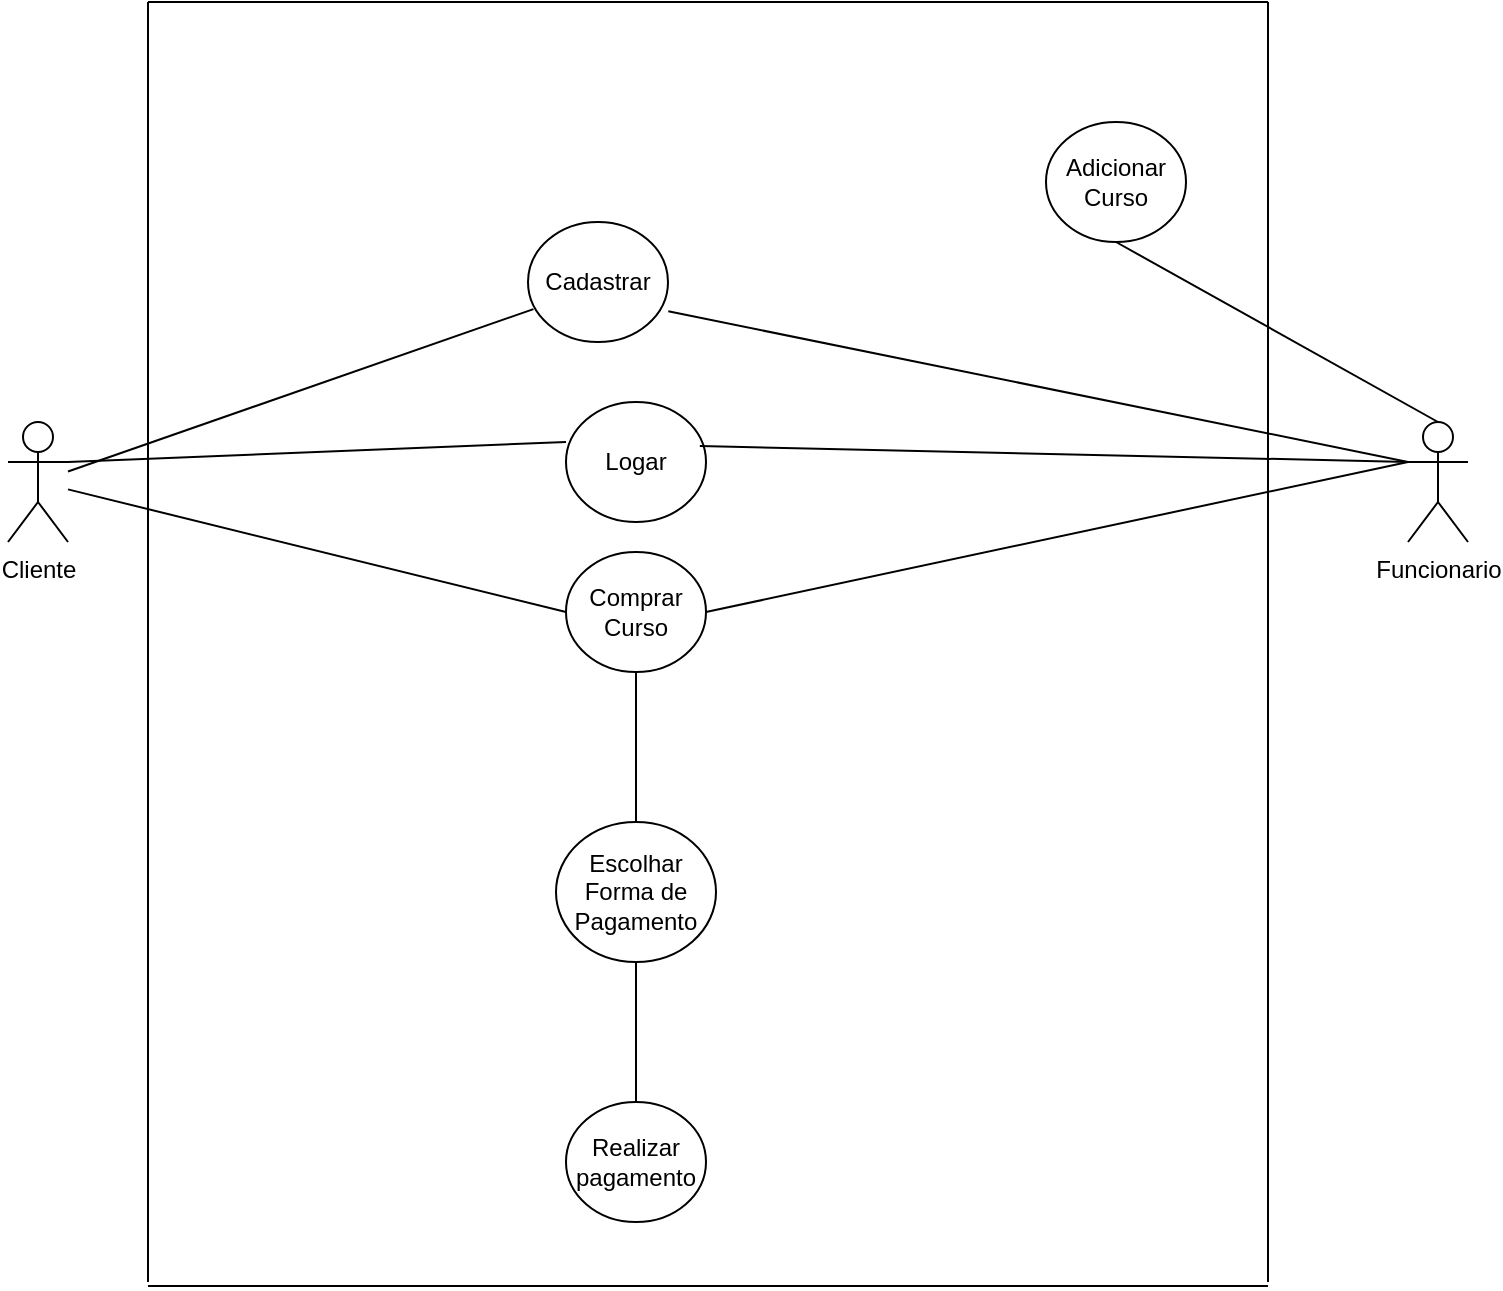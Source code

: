 <mxfile version="27.1.4">
  <diagram name="Página-1" id="UWlb59SWAEjQ4AbqxchD">
    <mxGraphModel grid="1" page="1" gridSize="10" guides="1" tooltips="1" connect="1" arrows="1" fold="1" pageScale="1" pageWidth="827" pageHeight="1169" math="0" shadow="0">
      <root>
        <mxCell id="0" />
        <mxCell id="1" parent="0" />
        <mxCell id="xDRiRXkZIBo7uWi0qKyu-1" value="Cliente" style="shape=umlActor;verticalLabelPosition=bottom;verticalAlign=top;html=1;outlineConnect=0;" vertex="1" parent="1">
          <mxGeometry x="90" y="410" width="30" height="60" as="geometry" />
        </mxCell>
        <mxCell id="xDRiRXkZIBo7uWi0qKyu-2" value="Funcionario" style="shape=umlActor;verticalLabelPosition=bottom;verticalAlign=top;html=1;outlineConnect=0;" vertex="1" parent="1">
          <mxGeometry x="790" y="410" width="30" height="60" as="geometry" />
        </mxCell>
        <mxCell id="xDRiRXkZIBo7uWi0qKyu-6" value="Logar" style="ellipse;whiteSpace=wrap;html=1;" vertex="1" parent="1">
          <mxGeometry x="369" y="400" width="70" height="60" as="geometry" />
        </mxCell>
        <mxCell id="xDRiRXkZIBo7uWi0qKyu-8" value="" style="endArrow=none;html=1;rounded=0;exitX=0;exitY=0.333;exitDx=0;exitDy=0;exitPerimeter=0;entryX=0.956;entryY=0.367;entryDx=0;entryDy=0;entryPerimeter=0;" edge="1" parent="1" source="xDRiRXkZIBo7uWi0qKyu-2" target="xDRiRXkZIBo7uWi0qKyu-6">
          <mxGeometry width="50" height="50" relative="1" as="geometry">
            <mxPoint x="479" y="580" as="sourcePoint" />
            <mxPoint x="559" y="430" as="targetPoint" />
          </mxGeometry>
        </mxCell>
        <mxCell id="xDRiRXkZIBo7uWi0qKyu-9" value="" style="endArrow=none;html=1;rounded=0;exitX=1;exitY=0.333;exitDx=0;exitDy=0;exitPerimeter=0;entryX=0;entryY=0.333;entryDx=0;entryDy=0;entryPerimeter=0;" edge="1" parent="1" source="xDRiRXkZIBo7uWi0qKyu-1" target="xDRiRXkZIBo7uWi0qKyu-6">
          <mxGeometry width="50" height="50" relative="1" as="geometry">
            <mxPoint x="479" y="580" as="sourcePoint" />
            <mxPoint x="259" y="430" as="targetPoint" />
          </mxGeometry>
        </mxCell>
        <mxCell id="xDRiRXkZIBo7uWi0qKyu-15" value="Cadastrar" style="ellipse;whiteSpace=wrap;html=1;" vertex="1" parent="1">
          <mxGeometry x="350" y="310" width="70" height="60" as="geometry" />
        </mxCell>
        <mxCell id="xDRiRXkZIBo7uWi0qKyu-16" value="" style="endArrow=none;html=1;rounded=0;entryX=0.039;entryY=0.726;entryDx=0;entryDy=0;entryPerimeter=0;" edge="1" parent="1" source="xDRiRXkZIBo7uWi0qKyu-1" target="xDRiRXkZIBo7uWi0qKyu-15">
          <mxGeometry width="50" height="50" relative="1" as="geometry">
            <mxPoint x="369" y="380" as="sourcePoint" />
            <mxPoint x="419" y="330" as="targetPoint" />
          </mxGeometry>
        </mxCell>
        <mxCell id="xDRiRXkZIBo7uWi0qKyu-17" value="" style="endArrow=none;html=1;rounded=0;entryX=1.002;entryY=0.744;entryDx=0;entryDy=0;entryPerimeter=0;exitX=0;exitY=0.333;exitDx=0;exitDy=0;exitPerimeter=0;" edge="1" parent="1" source="xDRiRXkZIBo7uWi0qKyu-2" target="xDRiRXkZIBo7uWi0qKyu-15">
          <mxGeometry width="50" height="50" relative="1" as="geometry">
            <mxPoint x="519" y="489" as="sourcePoint" />
            <mxPoint x="712" y="400" as="targetPoint" />
          </mxGeometry>
        </mxCell>
        <mxCell id="xDRiRXkZIBo7uWi0qKyu-20" value="Comprar Curso" style="ellipse;whiteSpace=wrap;html=1;" vertex="1" parent="1">
          <mxGeometry x="369" y="475" width="70" height="60" as="geometry" />
        </mxCell>
        <mxCell id="xDRiRXkZIBo7uWi0qKyu-21" value="" style="endArrow=none;html=1;rounded=0;entryX=0;entryY=0.5;entryDx=0;entryDy=0;" edge="1" parent="1" target="xDRiRXkZIBo7uWi0qKyu-20" source="xDRiRXkZIBo7uWi0qKyu-1">
          <mxGeometry width="50" height="50" relative="1" as="geometry">
            <mxPoint x="179" y="430" as="sourcePoint" />
            <mxPoint x="419" y="540" as="targetPoint" />
          </mxGeometry>
        </mxCell>
        <mxCell id="xDRiRXkZIBo7uWi0qKyu-22" value="" style="endArrow=none;html=1;rounded=0;entryX=1;entryY=0.5;entryDx=0;entryDy=0;exitX=0;exitY=0.333;exitDx=0;exitDy=0;exitPerimeter=0;" edge="1" parent="1" source="xDRiRXkZIBo7uWi0qKyu-2" target="xDRiRXkZIBo7uWi0qKyu-20">
          <mxGeometry width="50" height="50" relative="1" as="geometry">
            <mxPoint x="559" y="610" as="sourcePoint" />
            <mxPoint x="749" y="745" as="targetPoint" />
          </mxGeometry>
        </mxCell>
        <mxCell id="xDRiRXkZIBo7uWi0qKyu-25" value="Adicionar Curso" style="ellipse;whiteSpace=wrap;html=1;" vertex="1" parent="1">
          <mxGeometry x="609" y="260" width="70" height="60" as="geometry" />
        </mxCell>
        <mxCell id="xDRiRXkZIBo7uWi0qKyu-26" value="" style="endArrow=none;html=1;rounded=0;exitX=0.5;exitY=0;exitDx=0;exitDy=0;exitPerimeter=0;entryX=0.5;entryY=1;entryDx=0;entryDy=0;" edge="1" parent="1" source="xDRiRXkZIBo7uWi0qKyu-2" target="xDRiRXkZIBo7uWi0qKyu-25">
          <mxGeometry width="50" height="50" relative="1" as="geometry">
            <mxPoint x="369" y="380" as="sourcePoint" />
            <mxPoint x="419" y="330" as="targetPoint" />
          </mxGeometry>
        </mxCell>
        <mxCell id="xDRiRXkZIBo7uWi0qKyu-29" value="Escolhar Forma de Pagamento" style="ellipse;whiteSpace=wrap;html=1;" vertex="1" parent="1">
          <mxGeometry x="364" y="610" width="80" height="70" as="geometry" />
        </mxCell>
        <mxCell id="xDRiRXkZIBo7uWi0qKyu-30" value="" style="endArrow=none;html=1;rounded=0;entryX=0.5;entryY=0;entryDx=0;entryDy=0;exitX=0.5;exitY=1;exitDx=0;exitDy=0;" edge="1" parent="1" source="xDRiRXkZIBo7uWi0qKyu-20" target="xDRiRXkZIBo7uWi0qKyu-29">
          <mxGeometry width="50" height="50" relative="1" as="geometry">
            <mxPoint x="739" y="570" as="sourcePoint" />
            <mxPoint x="549" y="645" as="targetPoint" />
          </mxGeometry>
        </mxCell>
        <mxCell id="xDRiRXkZIBo7uWi0qKyu-32" value="Realizar pagamento" style="ellipse;whiteSpace=wrap;html=1;" vertex="1" parent="1">
          <mxGeometry x="369" y="750" width="70" height="60" as="geometry" />
        </mxCell>
        <mxCell id="xDRiRXkZIBo7uWi0qKyu-34" value="" style="endArrow=none;html=1;rounded=0;exitX=0.5;exitY=0;exitDx=0;exitDy=0;entryX=0.5;entryY=1;entryDx=0;entryDy=0;" edge="1" parent="1" source="xDRiRXkZIBo7uWi0qKyu-32" target="xDRiRXkZIBo7uWi0qKyu-29">
          <mxGeometry width="50" height="50" relative="1" as="geometry">
            <mxPoint x="320" y="660" as="sourcePoint" />
            <mxPoint x="370" y="610" as="targetPoint" />
          </mxGeometry>
        </mxCell>
        <mxCell id="gEDNBAT7WOmArKhUKeav-4" value="" style="endArrow=none;html=1;rounded=0;" edge="1" parent="1">
          <mxGeometry width="50" height="50" relative="1" as="geometry">
            <mxPoint x="160" y="200" as="sourcePoint" />
            <mxPoint x="720" y="200" as="targetPoint" />
          </mxGeometry>
        </mxCell>
        <mxCell id="gEDNBAT7WOmArKhUKeav-5" value="" style="endArrow=none;html=1;rounded=0;" edge="1" parent="1">
          <mxGeometry width="50" height="50" relative="1" as="geometry">
            <mxPoint x="720" y="840" as="sourcePoint" />
            <mxPoint x="720" y="200" as="targetPoint" />
          </mxGeometry>
        </mxCell>
        <mxCell id="gEDNBAT7WOmArKhUKeav-7" value="" style="endArrow=none;html=1;rounded=0;" edge="1" parent="1">
          <mxGeometry width="50" height="50" relative="1" as="geometry">
            <mxPoint x="160" y="200" as="sourcePoint" />
            <mxPoint x="160" y="840" as="targetPoint" />
          </mxGeometry>
        </mxCell>
        <mxCell id="gEDNBAT7WOmArKhUKeav-8" value="" style="endArrow=none;html=1;rounded=0;" edge="1" parent="1">
          <mxGeometry width="50" height="50" relative="1" as="geometry">
            <mxPoint x="160" y="842" as="sourcePoint" />
            <mxPoint x="720" y="842" as="targetPoint" />
          </mxGeometry>
        </mxCell>
      </root>
    </mxGraphModel>
  </diagram>
</mxfile>

